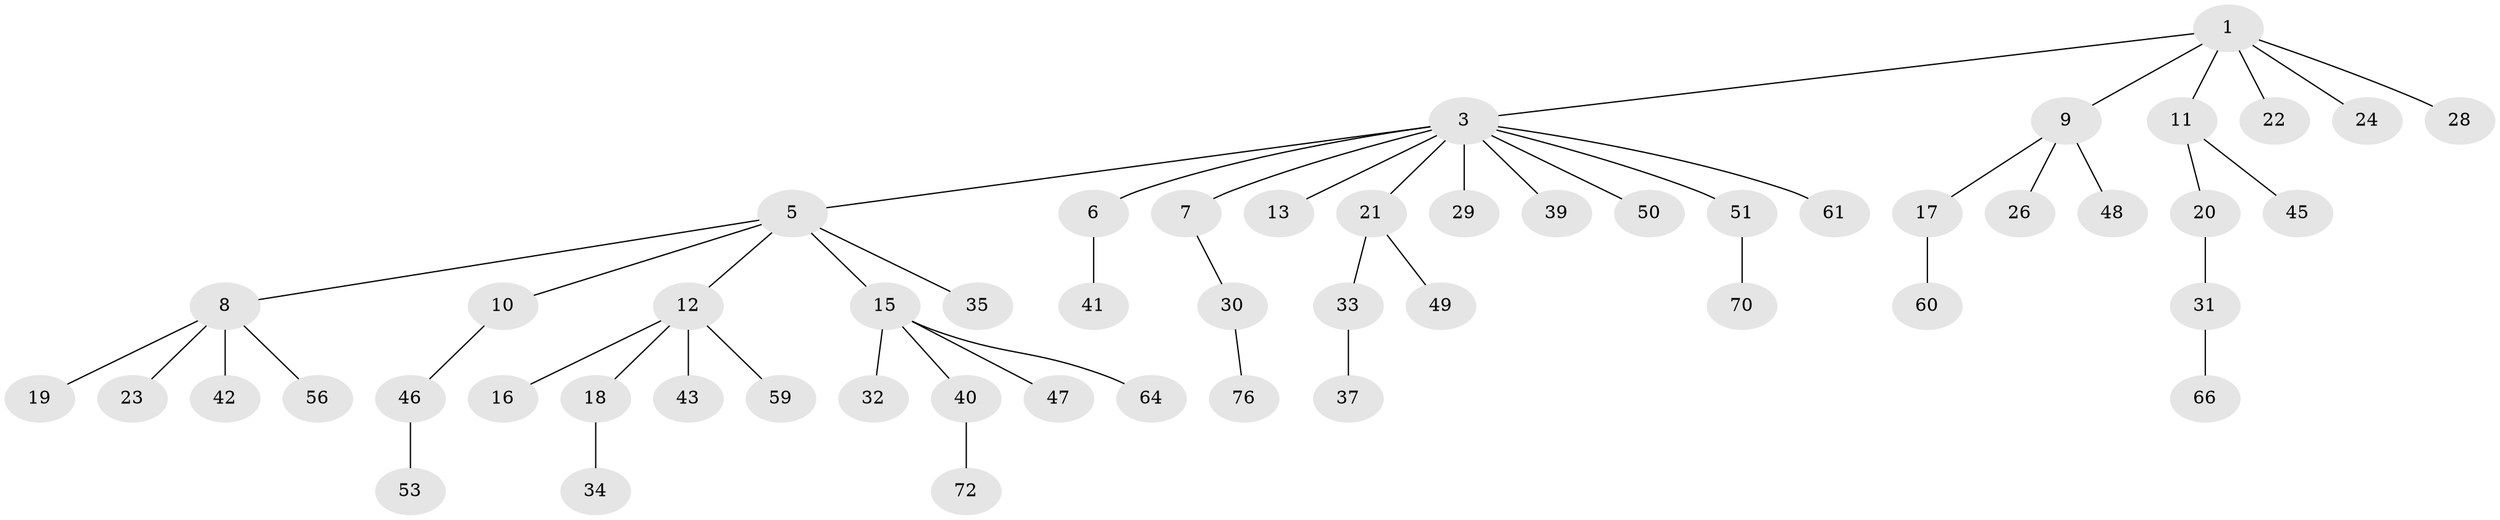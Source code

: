 // original degree distribution, {3: 0.11235955056179775, 5: 0.033707865168539325, 6: 0.033707865168539325, 2: 0.24719101123595505, 4: 0.06741573033707865, 1: 0.5056179775280899}
// Generated by graph-tools (version 1.1) at 2025/19/03/04/25 18:19:17]
// undirected, 53 vertices, 52 edges
graph export_dot {
graph [start="1"]
  node [color=gray90,style=filled];
  1 [super="+2"];
  3 [super="+4+25"];
  5;
  6;
  7 [super="+87"];
  8;
  9;
  10 [super="+74"];
  11 [super="+27"];
  12 [super="+14"];
  13 [super="+79"];
  15 [super="+38+36"];
  16;
  17;
  18 [super="+63+77"];
  19;
  20 [super="+85+75"];
  21;
  22;
  23 [super="+57"];
  24;
  26 [super="+78+54"];
  28;
  29;
  30 [super="+89+55"];
  31;
  32;
  33;
  34;
  35;
  37;
  39;
  40;
  41;
  42;
  43;
  45;
  46;
  47;
  48;
  49;
  50 [super="+58"];
  51 [super="+52"];
  53;
  56;
  59;
  60;
  61 [super="+62"];
  64;
  66;
  70;
  72 [super="+81"];
  76 [super="+83"];
  1 -- 9;
  1 -- 22;
  1 -- 3;
  1 -- 24;
  1 -- 11;
  1 -- 28;
  3 -- 21;
  3 -- 51;
  3 -- 61;
  3 -- 29;
  3 -- 5;
  3 -- 6;
  3 -- 7;
  3 -- 13;
  3 -- 50;
  3 -- 39;
  5 -- 8;
  5 -- 10;
  5 -- 12;
  5 -- 15;
  5 -- 35;
  6 -- 41;
  7 -- 30;
  8 -- 19;
  8 -- 23;
  8 -- 42;
  8 -- 56;
  9 -- 17;
  9 -- 26;
  9 -- 48;
  10 -- 46;
  11 -- 20;
  11 -- 45;
  12 -- 16;
  12 -- 43;
  12 -- 59;
  12 -- 18;
  15 -- 32;
  15 -- 64;
  15 -- 47;
  15 -- 40;
  17 -- 60;
  18 -- 34;
  20 -- 31;
  21 -- 33;
  21 -- 49;
  30 -- 76;
  31 -- 66;
  33 -- 37;
  40 -- 72;
  46 -- 53;
  51 -- 70;
}

